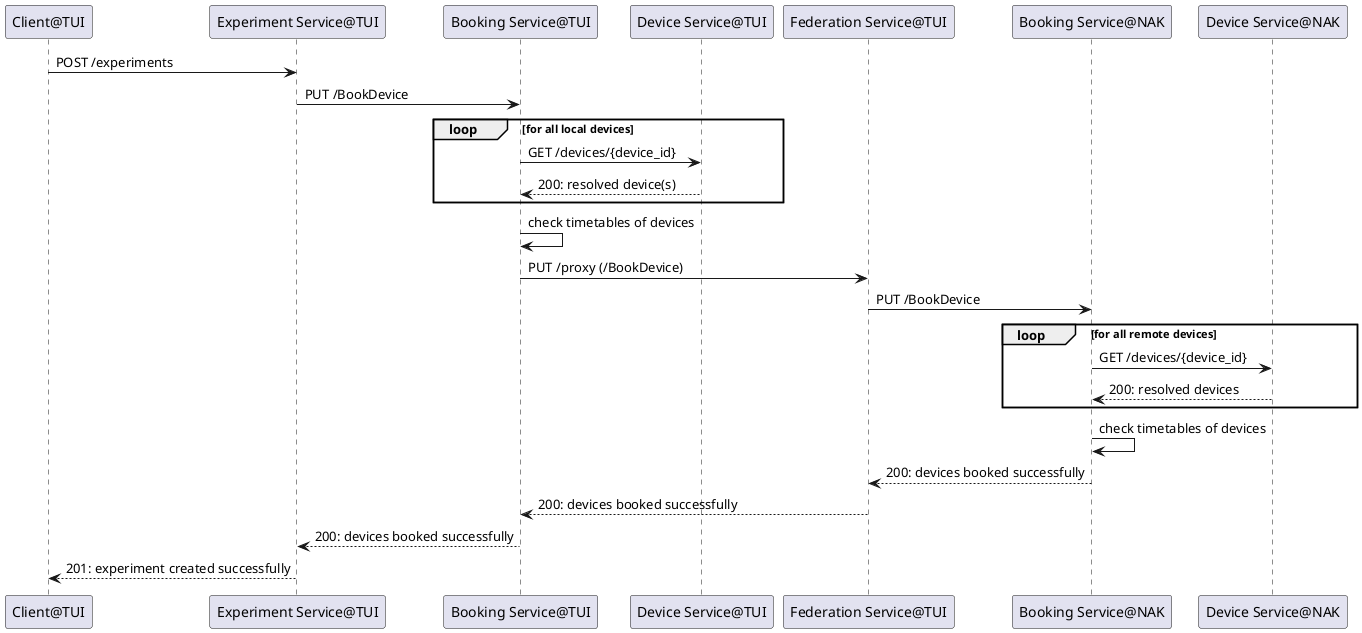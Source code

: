 @startuml ExperimentBooking
Client@TUI -> "Experiment Service@TUI": POST /experiments
"Experiment Service@TUI" -> "Booking Service@TUI": PUT /BookDevice

loop for all local devices

    "Booking Service@TUI" -> "Device Service@TUI": GET /devices/{device_id}
    "Device Service@TUI" --> "Booking Service@TUI": 200: resolved device(s)

end

"Booking Service@TUI" -> "Booking Service@TUI": check timetables of devices
"Booking Service@TUI" -> "Federation Service@TUI": PUT /proxy (/BookDevice)
"Federation Service@TUI" -> "Booking Service@NAK": PUT /BookDevice

loop for all remote devices

    "Booking Service@NAK" -> "Device Service@NAK": GET /devices/{device_id}
    "Device Service@NAK" --> "Booking Service@NAK": 200: resolved devices

end

"Booking Service@NAK" -> "Booking Service@NAK": check timetables of devices
"Booking Service@NAK" --> "Federation Service@TUI": 200: devices booked successfully
"Federation Service@TUI" --> "Booking Service@TUI": 200: devices booked successfully
"Booking Service@TUI" --> "Experiment Service@TUI": 200: devices booked successfully
"Experiment Service@TUI" --> Client@TUI: 201: experiment created successfully
@enduml